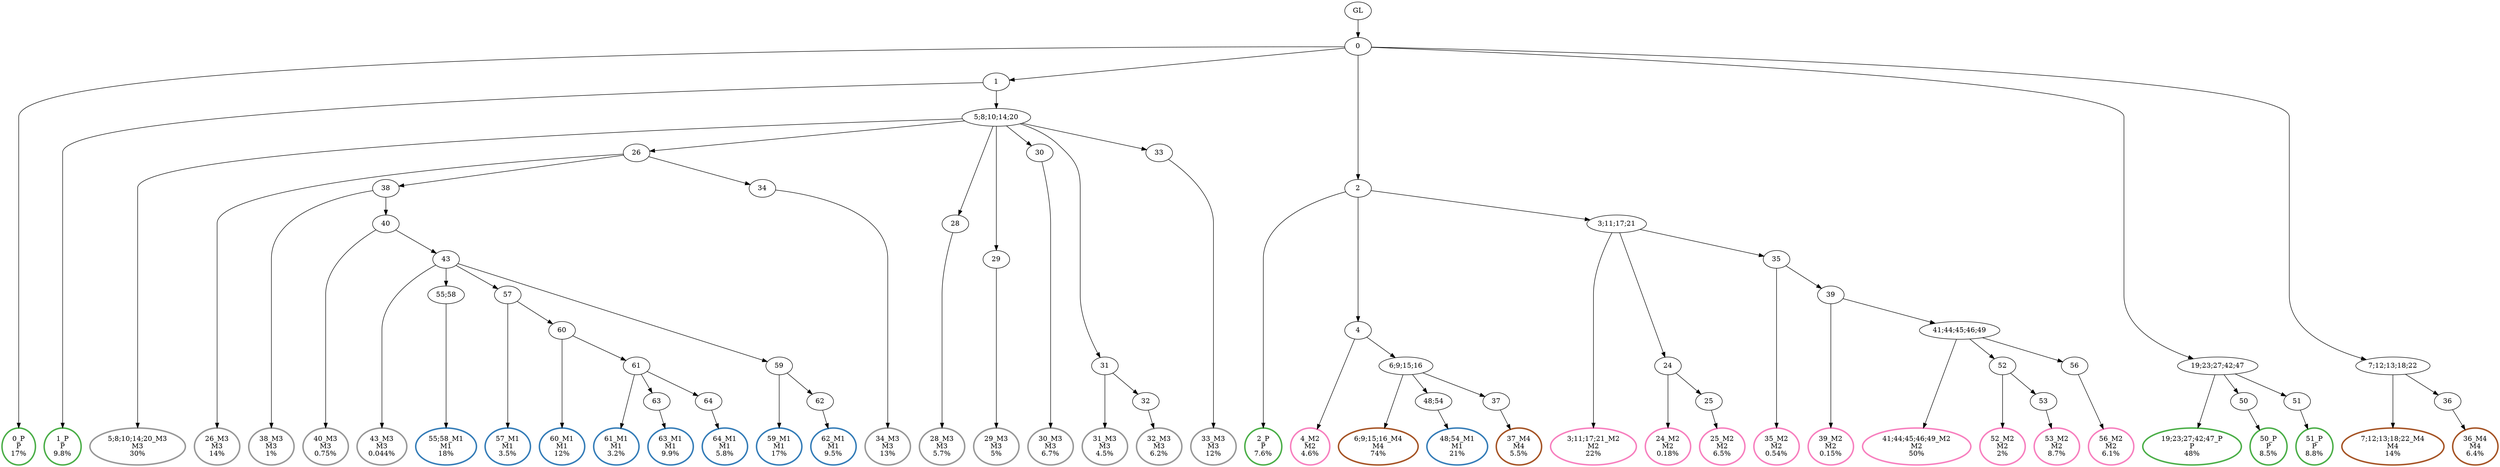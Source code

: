 digraph T {
	{
		rank=same
		80 [penwidth=3,colorscheme=set19,color=3,label="0_P\nP\n17%"]
		78 [penwidth=3,colorscheme=set19,color=3,label="1_P\nP\n9.8%"]
		76 [penwidth=3,colorscheme=set19,color=3,label="2_P\nP\n7.6%"]
		74 [penwidth=3,colorscheme=set19,color=3,label="19;23;27;42;47_P\nP\n48%"]
		72 [penwidth=3,colorscheme=set19,color=3,label="50_P\nP\n8.5%"]
		70 [penwidth=3,colorscheme=set19,color=3,label="51_P\nP\n8.8%"]
		63 [penwidth=3,colorscheme=set19,color=2,label="55;58_M1\nM1\n18%"]
		61 [penwidth=3,colorscheme=set19,color=2,label="57_M1\nM1\n3.5%"]
		59 [penwidth=3,colorscheme=set19,color=2,label="60_M1\nM1\n12%"]
		57 [penwidth=3,colorscheme=set19,color=2,label="61_M1\nM1\n3.2%"]
		55 [penwidth=3,colorscheme=set19,color=2,label="63_M1\nM1\n9.9%"]
		53 [penwidth=3,colorscheme=set19,color=2,label="64_M1\nM1\n5.8%"]
		51 [penwidth=3,colorscheme=set19,color=2,label="59_M1\nM1\n17%"]
		49 [penwidth=3,colorscheme=set19,color=2,label="62_M1\nM1\n9.5%"]
		45 [penwidth=3,colorscheme=set19,color=2,label="48;54_M1\nM1\n21%"]
		43 [penwidth=3,colorscheme=set19,color=8,label="3;11;17;21_M2\nM2\n22%"]
		41 [penwidth=3,colorscheme=set19,color=8,label="24_M2\nM2\n0.18%"]
		39 [penwidth=3,colorscheme=set19,color=8,label="25_M2\nM2\n6.5%"]
		37 [penwidth=3,colorscheme=set19,color=8,label="35_M2\nM2\n0.54%"]
		35 [penwidth=3,colorscheme=set19,color=8,label="39_M2\nM2\n0.15%"]
		33 [penwidth=3,colorscheme=set19,color=8,label="41;44;45;46;49_M2\nM2\n50%"]
		31 [penwidth=3,colorscheme=set19,color=8,label="52_M2\nM2\n2%"]
		29 [penwidth=3,colorscheme=set19,color=8,label="53_M2\nM2\n8.7%"]
		27 [penwidth=3,colorscheme=set19,color=8,label="56_M2\nM2\n6.1%"]
		26 [penwidth=3,colorscheme=set19,color=8,label="4_M2\nM2\n4.6%"]
		25 [penwidth=3,colorscheme=set19,color=9,label="5;8;10;14;20_M3\nM3\n30%"]
		24 [penwidth=3,colorscheme=set19,color=9,label="26_M3\nM3\n14%"]
		22 [penwidth=3,colorscheme=set19,color=9,label="34_M3\nM3\n13%"]
		21 [penwidth=3,colorscheme=set19,color=9,label="38_M3\nM3\n1%"]
		20 [penwidth=3,colorscheme=set19,color=9,label="40_M3\nM3\n0.75%"]
		19 [penwidth=3,colorscheme=set19,color=9,label="43_M3\nM3\n0.044%"]
		17 [penwidth=3,colorscheme=set19,color=9,label="28_M3\nM3\n5.7%"]
		15 [penwidth=3,colorscheme=set19,color=9,label="29_M3\nM3\n5%"]
		13 [penwidth=3,colorscheme=set19,color=9,label="30_M3\nM3\n6.7%"]
		11 [penwidth=3,colorscheme=set19,color=9,label="31_M3\nM3\n4.5%"]
		9 [penwidth=3,colorscheme=set19,color=9,label="32_M3\nM3\n6.2%"]
		7 [penwidth=3,colorscheme=set19,color=9,label="33_M3\nM3\n12%"]
		6 [penwidth=3,colorscheme=set19,color=7,label="6;9;15;16_M4\nM4\n74%"]
		4 [penwidth=3,colorscheme=set19,color=7,label="37_M4\nM4\n5.5%"]
		2 [penwidth=3,colorscheme=set19,color=7,label="7;12;13;18;22_M4\nM4\n14%"]
		0 [penwidth=3,colorscheme=set19,color=7,label="36_M4\nM4\n6.4%"]
	}
	82 [label="GL"]
	81 [label="0"]
	79 [label="1"]
	77 [label="2"]
	75 [label="19;23;27;42;47"]
	73 [label="50"]
	71 [label="51"]
	69 [label="5;8;10;14;20"]
	68 [label="26"]
	67 [label="38"]
	66 [label="40"]
	65 [label="43"]
	64 [label="55;58"]
	62 [label="57"]
	60 [label="60"]
	58 [label="61"]
	56 [label="63"]
	54 [label="64"]
	52 [label="59"]
	50 [label="62"]
	48 [label="4"]
	47 [label="6;9;15;16"]
	46 [label="48;54"]
	44 [label="3;11;17;21"]
	42 [label="24"]
	40 [label="25"]
	38 [label="35"]
	36 [label="39"]
	34 [label="41;44;45;46;49"]
	32 [label="52"]
	30 [label="53"]
	28 [label="56"]
	23 [label="34"]
	18 [label="28"]
	16 [label="29"]
	14 [label="30"]
	12 [label="31"]
	10 [label="32"]
	8 [label="33"]
	5 [label="37"]
	3 [label="7;12;13;18;22"]
	1 [label="36"]
	82 -> 81
	81 -> 80
	81 -> 79
	81 -> 77
	81 -> 75
	81 -> 3
	79 -> 78
	79 -> 69
	77 -> 76
	77 -> 48
	77 -> 44
	75 -> 74
	75 -> 73
	75 -> 71
	73 -> 72
	71 -> 70
	69 -> 68
	69 -> 25
	69 -> 18
	69 -> 16
	69 -> 14
	69 -> 12
	69 -> 8
	68 -> 67
	68 -> 24
	68 -> 23
	67 -> 66
	67 -> 21
	66 -> 65
	66 -> 20
	65 -> 64
	65 -> 62
	65 -> 52
	65 -> 19
	64 -> 63
	62 -> 61
	62 -> 60
	60 -> 59
	60 -> 58
	58 -> 57
	58 -> 56
	58 -> 54
	56 -> 55
	54 -> 53
	52 -> 51
	52 -> 50
	50 -> 49
	48 -> 47
	48 -> 26
	47 -> 46
	47 -> 6
	47 -> 5
	46 -> 45
	44 -> 43
	44 -> 42
	44 -> 38
	42 -> 41
	42 -> 40
	40 -> 39
	38 -> 37
	38 -> 36
	36 -> 35
	36 -> 34
	34 -> 33
	34 -> 32
	34 -> 28
	32 -> 31
	32 -> 30
	30 -> 29
	28 -> 27
	23 -> 22
	18 -> 17
	16 -> 15
	14 -> 13
	12 -> 11
	12 -> 10
	10 -> 9
	8 -> 7
	5 -> 4
	3 -> 2
	3 -> 1
	1 -> 0
}
